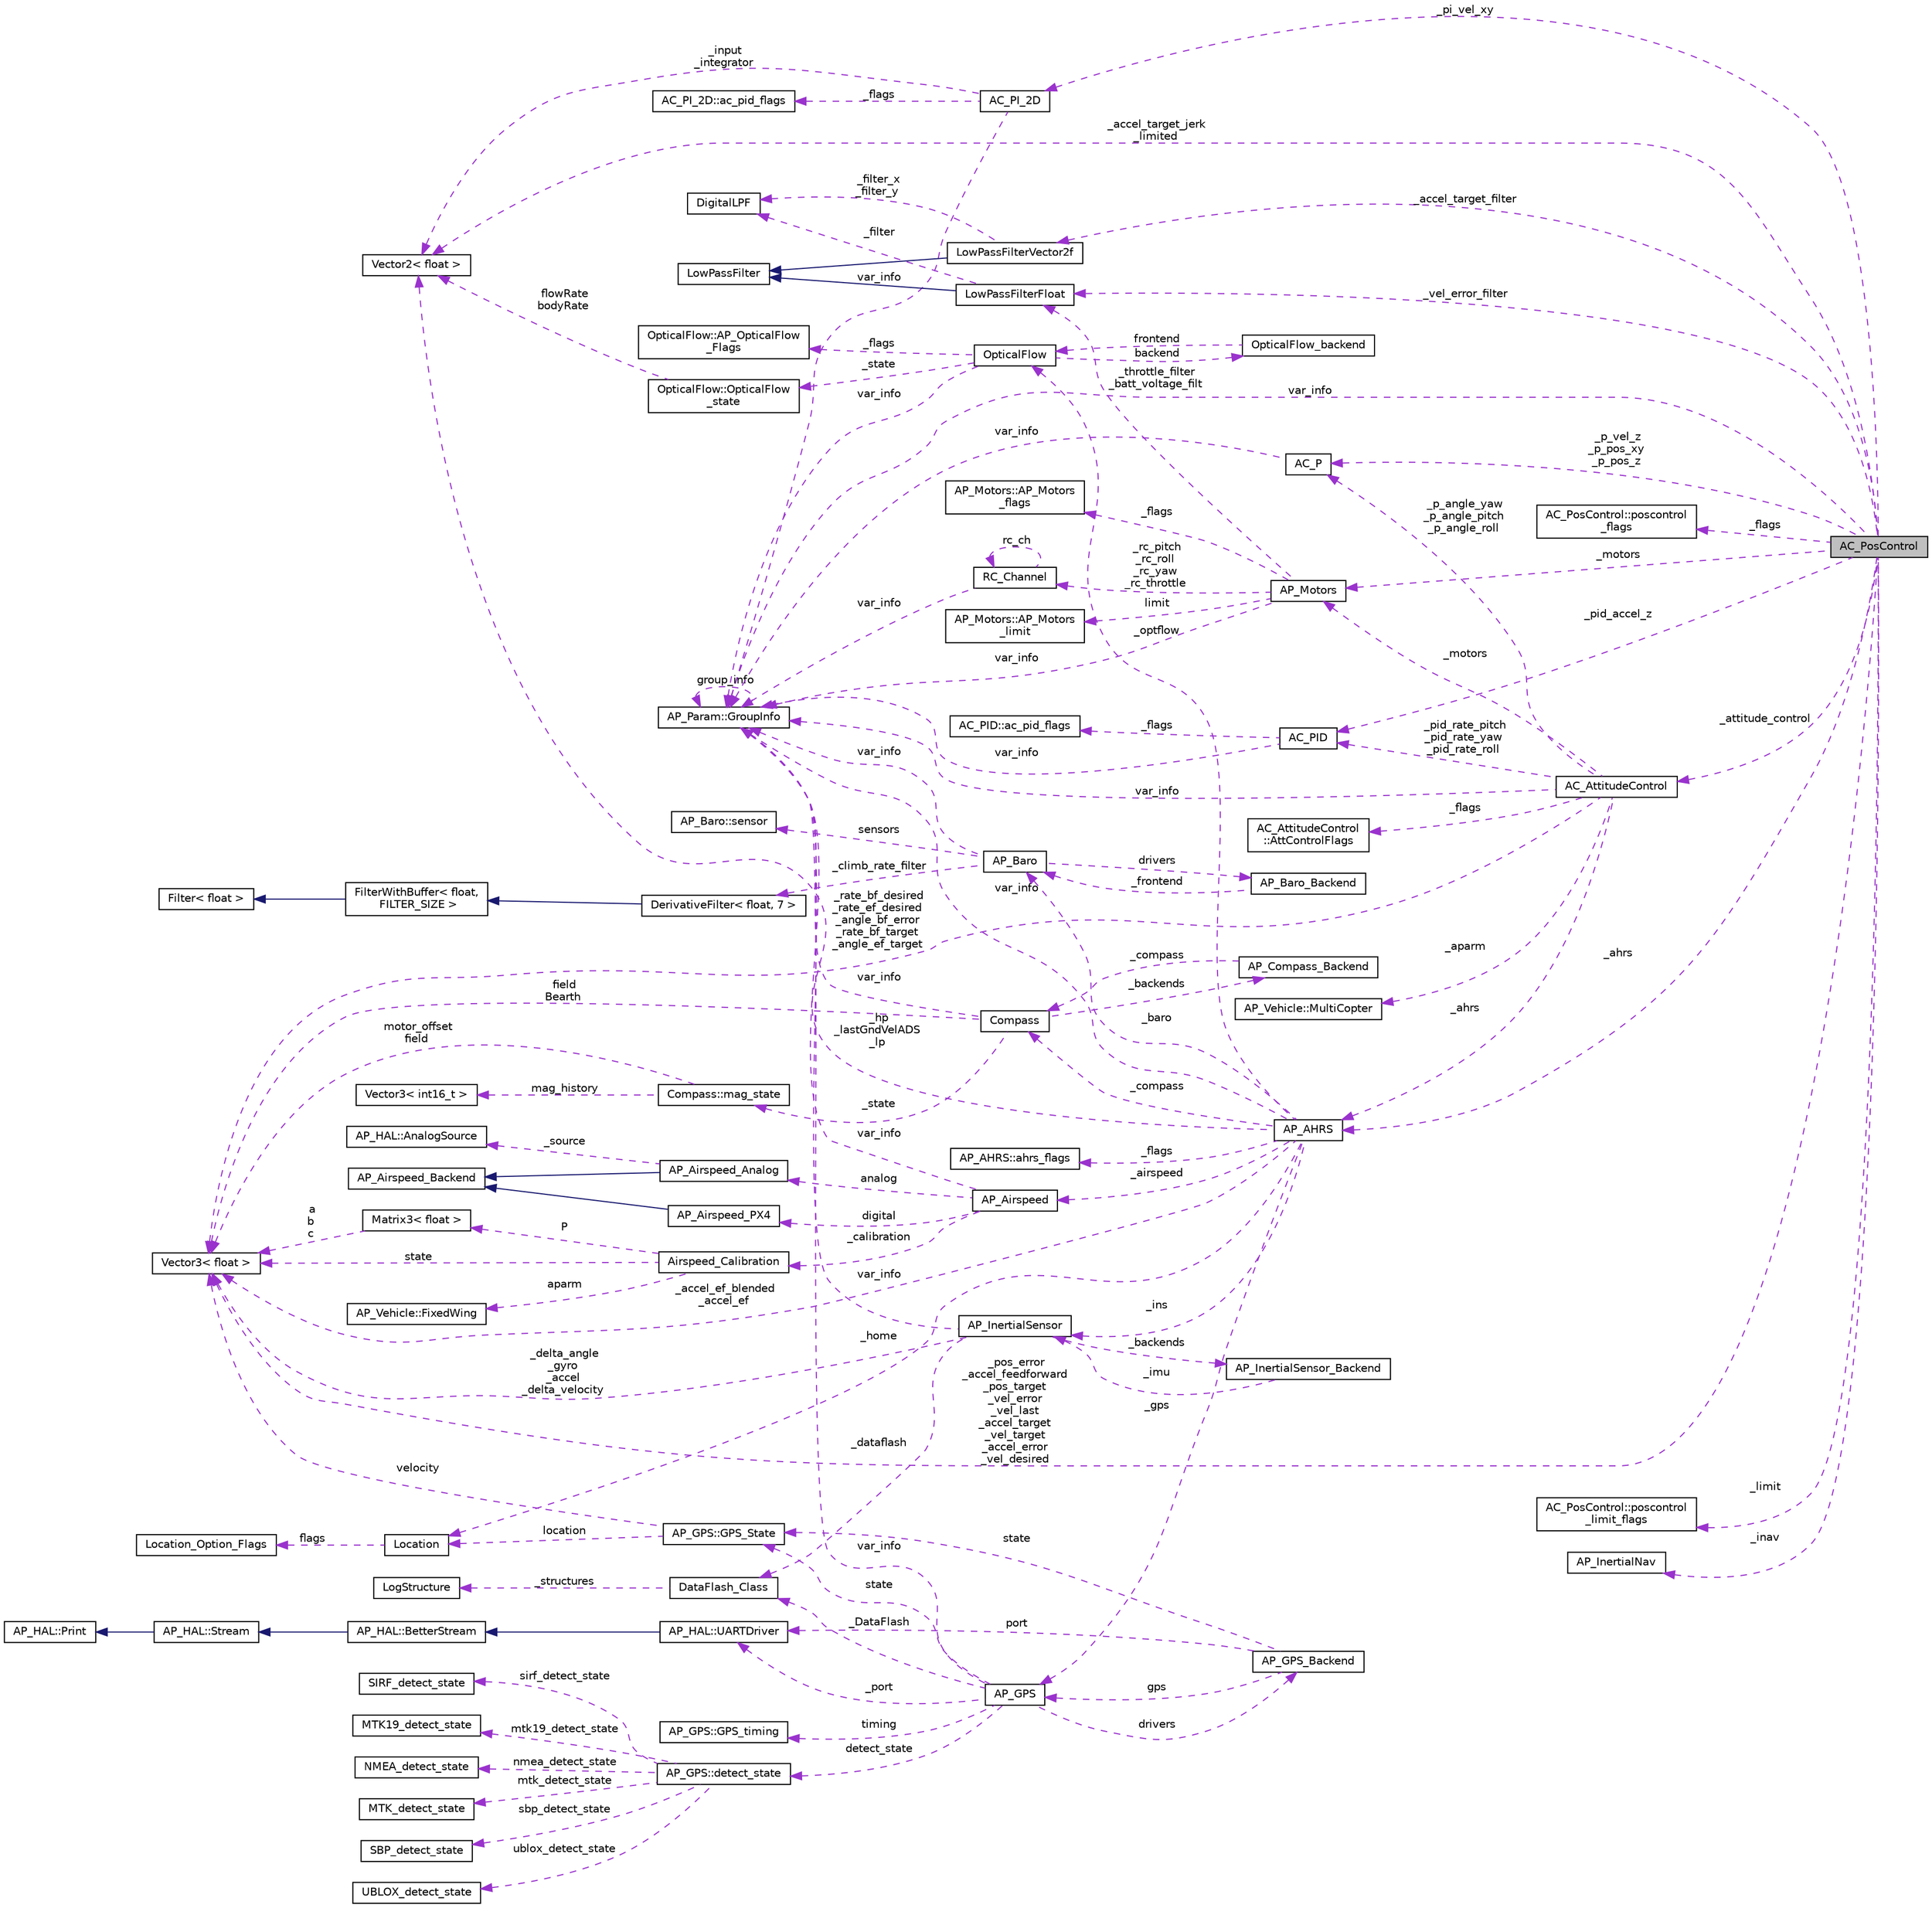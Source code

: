 digraph "AC_PosControl"
{
 // INTERACTIVE_SVG=YES
  edge [fontname="Helvetica",fontsize="10",labelfontname="Helvetica",labelfontsize="10"];
  node [fontname="Helvetica",fontsize="10",shape=record];
  rankdir="LR";
  Node1 [label="AC_PosControl",height=0.2,width=0.4,color="black", fillcolor="grey75", style="filled" fontcolor="black"];
  Node2 -> Node1 [dir="back",color="darkorchid3",fontsize="10",style="dashed",label=" _pi_vel_xy" ,fontname="Helvetica"];
  Node2 [label="AC_PI_2D",height=0.2,width=0.4,color="black", fillcolor="white", style="filled",URL="$classAC__PI__2D.html",tooltip="Copter PID control class. "];
  Node3 -> Node2 [dir="back",color="darkorchid3",fontsize="10",style="dashed",label=" _flags" ,fontname="Helvetica"];
  Node3 [label="AC_PI_2D::ac_pid_flags",height=0.2,width=0.4,color="black", fillcolor="white", style="filled",URL="$structAC__PI__2D_1_1ac__pid__flags.html"];
  Node4 -> Node2 [dir="back",color="darkorchid3",fontsize="10",style="dashed",label=" var_info" ,fontname="Helvetica"];
  Node4 [label="AP_Param::GroupInfo",height=0.2,width=0.4,color="black", fillcolor="white", style="filled",URL="$structAP__Param_1_1GroupInfo.html"];
  Node4 -> Node4 [dir="back",color="darkorchid3",fontsize="10",style="dashed",label=" group_info" ,fontname="Helvetica"];
  Node5 -> Node2 [dir="back",color="darkorchid3",fontsize="10",style="dashed",label=" _input\n_integrator" ,fontname="Helvetica"];
  Node5 [label="Vector2\< float \>",height=0.2,width=0.4,color="black", fillcolor="white", style="filled",URL="$structVector2.html"];
  Node6 -> Node1 [dir="back",color="darkorchid3",fontsize="10",style="dashed",label=" _accel_target_filter" ,fontname="Helvetica"];
  Node6 [label="LowPassFilterVector2f",height=0.2,width=0.4,color="black", fillcolor="white", style="filled",URL="$classLowPassFilterVector2f.html"];
  Node7 -> Node6 [dir="back",color="midnightblue",fontsize="10",style="solid",fontname="Helvetica"];
  Node7 [label="LowPassFilter",height=0.2,width=0.4,color="black", fillcolor="white", style="filled",URL="$classLowPassFilter.html"];
  Node8 -> Node6 [dir="back",color="darkorchid3",fontsize="10",style="dashed",label=" _filter_x\n_filter_y" ,fontname="Helvetica"];
  Node8 [label="DigitalLPF",height=0.2,width=0.4,color="black", fillcolor="white", style="filled",URL="$classDigitalLPF.html"];
  Node9 -> Node1 [dir="back",color="darkorchid3",fontsize="10",style="dashed",label=" _p_vel_z\n_p_pos_xy\n_p_pos_z" ,fontname="Helvetica"];
  Node9 [label="AC_P",height=0.2,width=0.4,color="black", fillcolor="white", style="filled",URL="$classAC__P.html",tooltip="Object managing one P controller. "];
  Node4 -> Node9 [dir="back",color="darkorchid3",fontsize="10",style="dashed",label=" var_info" ,fontname="Helvetica"];
  Node4 -> Node1 [dir="back",color="darkorchid3",fontsize="10",style="dashed",label=" var_info" ,fontname="Helvetica"];
  Node10 -> Node1 [dir="back",color="darkorchid3",fontsize="10",style="dashed",label=" _pos_error\n_accel_feedforward\n_pos_target\n_vel_error\n_vel_last\n_accel_target\n_vel_target\n_accel_error\n_vel_desired" ,fontname="Helvetica"];
  Node10 [label="Vector3\< float \>",height=0.2,width=0.4,color="black", fillcolor="white", style="filled",URL="$classVector3.html"];
  Node11 -> Node1 [dir="back",color="darkorchid3",fontsize="10",style="dashed",label=" _flags" ,fontname="Helvetica"];
  Node11 [label="AC_PosControl::poscontrol\l_flags",height=0.2,width=0.4,color="black", fillcolor="white", style="filled",URL="$structAC__PosControl_1_1poscontrol__flags.html"];
  Node5 -> Node1 [dir="back",color="darkorchid3",fontsize="10",style="dashed",label=" _accel_target_jerk\l_limited" ,fontname="Helvetica"];
  Node12 -> Node1 [dir="back",color="darkorchid3",fontsize="10",style="dashed",label=" _attitude_control" ,fontname="Helvetica"];
  Node12 [label="AC_AttitudeControl",height=0.2,width=0.4,color="black", fillcolor="white", style="filled",URL="$classAC__AttitudeControl.html"];
  Node9 -> Node12 [dir="back",color="darkorchid3",fontsize="10",style="dashed",label=" _p_angle_yaw\n_p_angle_pitch\n_p_angle_roll" ,fontname="Helvetica"];
  Node13 -> Node12 [dir="back",color="darkorchid3",fontsize="10",style="dashed",label=" _flags" ,fontname="Helvetica"];
  Node13 [label="AC_AttitudeControl\l::AttControlFlags",height=0.2,width=0.4,color="black", fillcolor="white", style="filled",URL="$structAC__AttitudeControl_1_1AttControlFlags.html"];
  Node4 -> Node12 [dir="back",color="darkorchid3",fontsize="10",style="dashed",label=" var_info" ,fontname="Helvetica"];
  Node10 -> Node12 [dir="back",color="darkorchid3",fontsize="10",style="dashed",label=" _rate_bf_desired\n_rate_ef_desired\n_angle_bf_error\n_rate_bf_target\n_angle_ef_target" ,fontname="Helvetica"];
  Node14 -> Node12 [dir="back",color="darkorchid3",fontsize="10",style="dashed",label=" _aparm" ,fontname="Helvetica"];
  Node14 [label="AP_Vehicle::MultiCopter",height=0.2,width=0.4,color="black", fillcolor="white", style="filled",URL="$structAP__Vehicle_1_1MultiCopter.html"];
  Node15 -> Node12 [dir="back",color="darkorchid3",fontsize="10",style="dashed",label=" _ahrs" ,fontname="Helvetica"];
  Node15 [label="AP_AHRS",height=0.2,width=0.4,color="black", fillcolor="white", style="filled",URL="$classAP__AHRS.html"];
  Node16 -> Node15 [dir="back",color="darkorchid3",fontsize="10",style="dashed",label=" _flags" ,fontname="Helvetica"];
  Node16 [label="AP_AHRS::ahrs_flags",height=0.2,width=0.4,color="black", fillcolor="white", style="filled",URL="$structAP__AHRS_1_1ahrs__flags.html"];
  Node17 -> Node15 [dir="back",color="darkorchid3",fontsize="10",style="dashed",label=" _baro" ,fontname="Helvetica"];
  Node17 [label="AP_Baro",height=0.2,width=0.4,color="black", fillcolor="white", style="filled",URL="$classAP__Baro.html"];
  Node18 -> Node17 [dir="back",color="darkorchid3",fontsize="10",style="dashed",label=" sensors" ,fontname="Helvetica"];
  Node18 [label="AP_Baro::sensor",height=0.2,width=0.4,color="black", fillcolor="white", style="filled",URL="$structAP__Baro_1_1sensor.html"];
  Node19 -> Node17 [dir="back",color="darkorchid3",fontsize="10",style="dashed",label=" _climb_rate_filter" ,fontname="Helvetica"];
  Node19 [label="DerivativeFilter\< float, 7 \>",height=0.2,width=0.4,color="black", fillcolor="white", style="filled",URL="$classDerivativeFilter.html"];
  Node20 -> Node19 [dir="back",color="midnightblue",fontsize="10",style="solid",fontname="Helvetica"];
  Node20 [label="FilterWithBuffer\< float,\l FILTER_SIZE \>",height=0.2,width=0.4,color="black", fillcolor="white", style="filled",URL="$classFilterWithBuffer.html"];
  Node21 -> Node20 [dir="back",color="midnightblue",fontsize="10",style="solid",fontname="Helvetica"];
  Node21 [label="Filter\< float \>",height=0.2,width=0.4,color="black", fillcolor="white", style="filled",URL="$classFilter.html"];
  Node4 -> Node17 [dir="back",color="darkorchid3",fontsize="10",style="dashed",label=" var_info" ,fontname="Helvetica"];
  Node22 -> Node17 [dir="back",color="darkorchid3",fontsize="10",style="dashed",label=" drivers" ,fontname="Helvetica"];
  Node22 [label="AP_Baro_Backend",height=0.2,width=0.4,color="black", fillcolor="white", style="filled",URL="$classAP__Baro__Backend.html",tooltip="-*- tab-width: 4; Mode: C++; c-basic-offset: 4; indent-tabs-mode: nil -*- "];
  Node17 -> Node22 [dir="back",color="darkorchid3",fontsize="10",style="dashed",label=" _frontend" ,fontname="Helvetica"];
  Node23 -> Node15 [dir="back",color="darkorchid3",fontsize="10",style="dashed",label=" _optflow" ,fontname="Helvetica"];
  Node23 [label="OpticalFlow",height=0.2,width=0.4,color="black", fillcolor="white", style="filled",URL="$classOpticalFlow.html"];
  Node4 -> Node23 [dir="back",color="darkorchid3",fontsize="10",style="dashed",label=" var_info" ,fontname="Helvetica"];
  Node24 -> Node23 [dir="back",color="darkorchid3",fontsize="10",style="dashed",label=" _state" ,fontname="Helvetica"];
  Node24 [label="OpticalFlow::OpticalFlow\l_state",height=0.2,width=0.4,color="black", fillcolor="white", style="filled",URL="$structOpticalFlow_1_1OpticalFlow__state.html"];
  Node5 -> Node24 [dir="back",color="darkorchid3",fontsize="10",style="dashed",label=" flowRate\nbodyRate" ,fontname="Helvetica"];
  Node25 -> Node23 [dir="back",color="darkorchid3",fontsize="10",style="dashed",label=" backend" ,fontname="Helvetica"];
  Node25 [label="OpticalFlow_backend",height=0.2,width=0.4,color="black", fillcolor="white", style="filled",URL="$classOpticalFlow__backend.html"];
  Node23 -> Node25 [dir="back",color="darkorchid3",fontsize="10",style="dashed",label=" frontend" ,fontname="Helvetica"];
  Node26 -> Node23 [dir="back",color="darkorchid3",fontsize="10",style="dashed",label=" _flags" ,fontname="Helvetica"];
  Node26 [label="OpticalFlow::AP_OpticalFlow\l_Flags",height=0.2,width=0.4,color="black", fillcolor="white", style="filled",URL="$structOpticalFlow_1_1AP__OpticalFlow__Flags.html"];
  Node4 -> Node15 [dir="back",color="darkorchid3",fontsize="10",style="dashed",label=" var_info" ,fontname="Helvetica"];
  Node10 -> Node15 [dir="back",color="darkorchid3",fontsize="10",style="dashed",label=" _accel_ef_blended\n_accel_ef" ,fontname="Helvetica"];
  Node27 -> Node15 [dir="back",color="darkorchid3",fontsize="10",style="dashed",label=" _ins" ,fontname="Helvetica"];
  Node27 [label="AP_InertialSensor",height=0.2,width=0.4,color="black", fillcolor="white", style="filled",URL="$classAP__InertialSensor.html"];
  Node28 -> Node27 [dir="back",color="darkorchid3",fontsize="10",style="dashed",label=" _backends" ,fontname="Helvetica"];
  Node28 [label="AP_InertialSensor_Backend",height=0.2,width=0.4,color="black", fillcolor="white", style="filled",URL="$classAP__InertialSensor__Backend.html"];
  Node27 -> Node28 [dir="back",color="darkorchid3",fontsize="10",style="dashed",label=" _imu" ,fontname="Helvetica"];
  Node29 -> Node27 [dir="back",color="darkorchid3",fontsize="10",style="dashed",label=" _dataflash" ,fontname="Helvetica"];
  Node29 [label="DataFlash_Class",height=0.2,width=0.4,color="black", fillcolor="white", style="filled",URL="$classDataFlash__Class.html",tooltip="-*- tab-width: 4; Mode: C++; c-basic-offset: 4; indent-tabs-mode: nil -*- "];
  Node30 -> Node29 [dir="back",color="darkorchid3",fontsize="10",style="dashed",label=" _structures" ,fontname="Helvetica"];
  Node30 [label="LogStructure",height=0.2,width=0.4,color="black", fillcolor="white", style="filled",URL="$structLogStructure.html"];
  Node4 -> Node27 [dir="back",color="darkorchid3",fontsize="10",style="dashed",label=" var_info" ,fontname="Helvetica"];
  Node10 -> Node27 [dir="back",color="darkorchid3",fontsize="10",style="dashed",label=" _delta_angle\n_gyro\n_accel\n_delta_velocity" ,fontname="Helvetica"];
  Node31 -> Node15 [dir="back",color="darkorchid3",fontsize="10",style="dashed",label=" _airspeed" ,fontname="Helvetica"];
  Node31 [label="AP_Airspeed",height=0.2,width=0.4,color="black", fillcolor="white", style="filled",URL="$classAP__Airspeed.html"];
  Node32 -> Node31 [dir="back",color="darkorchid3",fontsize="10",style="dashed",label=" analog" ,fontname="Helvetica"];
  Node32 [label="AP_Airspeed_Analog",height=0.2,width=0.4,color="black", fillcolor="white", style="filled",URL="$classAP__Airspeed__Analog.html",tooltip="-*- tab-width: 4; Mode: C++; c-basic-offset: 4; indent-tabs-mode: nil -*- "];
  Node33 -> Node32 [dir="back",color="midnightblue",fontsize="10",style="solid",fontname="Helvetica"];
  Node33 [label="AP_Airspeed_Backend",height=0.2,width=0.4,color="black", fillcolor="white", style="filled",URL="$classAP__Airspeed__Backend.html",tooltip="-*- tab-width: 4; Mode: C++; c-basic-offset: 4; indent-tabs-mode: nil -*- "];
  Node34 -> Node32 [dir="back",color="darkorchid3",fontsize="10",style="dashed",label=" _source" ,fontname="Helvetica"];
  Node34 [label="AP_HAL::AnalogSource",height=0.2,width=0.4,color="black", fillcolor="white", style="filled",URL="$classAP__HAL_1_1AnalogSource.html"];
  Node4 -> Node31 [dir="back",color="darkorchid3",fontsize="10",style="dashed",label=" var_info" ,fontname="Helvetica"];
  Node35 -> Node31 [dir="back",color="darkorchid3",fontsize="10",style="dashed",label=" digital" ,fontname="Helvetica"];
  Node35 [label="AP_Airspeed_PX4",height=0.2,width=0.4,color="black", fillcolor="white", style="filled",URL="$classAP__Airspeed__PX4.html",tooltip="-*- tab-width: 4; Mode: C++; c-basic-offset: 4; indent-tabs-mode: nil -*- "];
  Node33 -> Node35 [dir="back",color="midnightblue",fontsize="10",style="solid",fontname="Helvetica"];
  Node36 -> Node31 [dir="back",color="darkorchid3",fontsize="10",style="dashed",label=" _calibration" ,fontname="Helvetica"];
  Node36 [label="Airspeed_Calibration",height=0.2,width=0.4,color="black", fillcolor="white", style="filled",URL="$classAirspeed__Calibration.html",tooltip="-*- tab-width: 4; Mode: C++; c-basic-offset: 4; indent-tabs-mode: nil -*- "];
  Node37 -> Node36 [dir="back",color="darkorchid3",fontsize="10",style="dashed",label=" P" ,fontname="Helvetica"];
  Node37 [label="Matrix3\< float \>",height=0.2,width=0.4,color="black", fillcolor="white", style="filled",URL="$classMatrix3.html"];
  Node10 -> Node37 [dir="back",color="darkorchid3",fontsize="10",style="dashed",label=" a\nb\nc" ,fontname="Helvetica"];
  Node10 -> Node36 [dir="back",color="darkorchid3",fontsize="10",style="dashed",label=" state" ,fontname="Helvetica"];
  Node38 -> Node36 [dir="back",color="darkorchid3",fontsize="10",style="dashed",label=" aparm" ,fontname="Helvetica"];
  Node38 [label="AP_Vehicle::FixedWing",height=0.2,width=0.4,color="black", fillcolor="white", style="filled",URL="$structAP__Vehicle_1_1FixedWing.html"];
  Node5 -> Node15 [dir="back",color="darkorchid3",fontsize="10",style="dashed",label=" _hp\n_lastGndVelADS\n_lp" ,fontname="Helvetica"];
  Node39 -> Node15 [dir="back",color="darkorchid3",fontsize="10",style="dashed",label=" _gps" ,fontname="Helvetica"];
  Node39 [label="AP_GPS",height=0.2,width=0.4,color="black", fillcolor="white", style="filled",URL="$classAP__GPS.html"];
  Node40 -> Node39 [dir="back",color="darkorchid3",fontsize="10",style="dashed",label=" detect_state" ,fontname="Helvetica"];
  Node40 [label="AP_GPS::detect_state",height=0.2,width=0.4,color="black", fillcolor="white", style="filled",URL="$structAP__GPS_1_1detect__state.html"];
  Node41 -> Node40 [dir="back",color="darkorchid3",fontsize="10",style="dashed",label=" sbp_detect_state" ,fontname="Helvetica"];
  Node41 [label="SBP_detect_state",height=0.2,width=0.4,color="black", fillcolor="white", style="filled",URL="$structSBP__detect__state.html"];
  Node42 -> Node40 [dir="back",color="darkorchid3",fontsize="10",style="dashed",label=" ublox_detect_state" ,fontname="Helvetica"];
  Node42 [label="UBLOX_detect_state",height=0.2,width=0.4,color="black", fillcolor="white", style="filled",URL="$structUBLOX__detect__state.html"];
  Node43 -> Node40 [dir="back",color="darkorchid3",fontsize="10",style="dashed",label=" sirf_detect_state" ,fontname="Helvetica"];
  Node43 [label="SIRF_detect_state",height=0.2,width=0.4,color="black", fillcolor="white", style="filled",URL="$structSIRF__detect__state.html"];
  Node44 -> Node40 [dir="back",color="darkorchid3",fontsize="10",style="dashed",label=" mtk19_detect_state" ,fontname="Helvetica"];
  Node44 [label="MTK19_detect_state",height=0.2,width=0.4,color="black", fillcolor="white", style="filled",URL="$structMTK19__detect__state.html"];
  Node45 -> Node40 [dir="back",color="darkorchid3",fontsize="10",style="dashed",label=" nmea_detect_state" ,fontname="Helvetica"];
  Node45 [label="NMEA_detect_state",height=0.2,width=0.4,color="black", fillcolor="white", style="filled",URL="$structNMEA__detect__state.html"];
  Node46 -> Node40 [dir="back",color="darkorchid3",fontsize="10",style="dashed",label=" mtk_detect_state" ,fontname="Helvetica"];
  Node46 [label="MTK_detect_state",height=0.2,width=0.4,color="black", fillcolor="white", style="filled",URL="$structMTK__detect__state.html"];
  Node47 -> Node39 [dir="back",color="darkorchid3",fontsize="10",style="dashed",label=" timing" ,fontname="Helvetica"];
  Node47 [label="AP_GPS::GPS_timing",height=0.2,width=0.4,color="black", fillcolor="white", style="filled",URL="$structAP__GPS_1_1GPS__timing.html"];
  Node48 -> Node39 [dir="back",color="darkorchid3",fontsize="10",style="dashed",label=" drivers" ,fontname="Helvetica"];
  Node48 [label="AP_GPS_Backend",height=0.2,width=0.4,color="black", fillcolor="white", style="filled",URL="$classAP__GPS__Backend.html"];
  Node49 -> Node48 [dir="back",color="darkorchid3",fontsize="10",style="dashed",label=" port" ,fontname="Helvetica"];
  Node49 [label="AP_HAL::UARTDriver",height=0.2,width=0.4,color="black", fillcolor="white", style="filled",URL="$classAP__HAL_1_1UARTDriver.html"];
  Node50 -> Node49 [dir="back",color="midnightblue",fontsize="10",style="solid",fontname="Helvetica"];
  Node50 [label="AP_HAL::BetterStream",height=0.2,width=0.4,color="black", fillcolor="white", style="filled",URL="$classAP__HAL_1_1BetterStream.html"];
  Node51 -> Node50 [dir="back",color="midnightblue",fontsize="10",style="solid",fontname="Helvetica"];
  Node51 [label="AP_HAL::Stream",height=0.2,width=0.4,color="black", fillcolor="white", style="filled",URL="$classAP__HAL_1_1Stream.html"];
  Node52 -> Node51 [dir="back",color="midnightblue",fontsize="10",style="solid",fontname="Helvetica"];
  Node52 [label="AP_HAL::Print",height=0.2,width=0.4,color="black", fillcolor="white", style="filled",URL="$classAP__HAL_1_1Print.html"];
  Node39 -> Node48 [dir="back",color="darkorchid3",fontsize="10",style="dashed",label=" gps" ,fontname="Helvetica"];
  Node53 -> Node48 [dir="back",color="darkorchid3",fontsize="10",style="dashed",label=" state" ,fontname="Helvetica"];
  Node53 [label="AP_GPS::GPS_State",height=0.2,width=0.4,color="black", fillcolor="white", style="filled",URL="$structAP__GPS_1_1GPS__State.html"];
  Node10 -> Node53 [dir="back",color="darkorchid3",fontsize="10",style="dashed",label=" velocity" ,fontname="Helvetica"];
  Node54 -> Node53 [dir="back",color="darkorchid3",fontsize="10",style="dashed",label=" location" ,fontname="Helvetica"];
  Node54 [label="Location",height=0.2,width=0.4,color="black", fillcolor="white", style="filled",URL="$structLocation.html"];
  Node55 -> Node54 [dir="back",color="darkorchid3",fontsize="10",style="dashed",label=" flags" ,fontname="Helvetica"];
  Node55 [label="Location_Option_Flags",height=0.2,width=0.4,color="black", fillcolor="white", style="filled",URL="$structLocation__Option__Flags.html"];
  Node29 -> Node39 [dir="back",color="darkorchid3",fontsize="10",style="dashed",label=" _DataFlash" ,fontname="Helvetica"];
  Node49 -> Node39 [dir="back",color="darkorchid3",fontsize="10",style="dashed",label=" _port" ,fontname="Helvetica"];
  Node4 -> Node39 [dir="back",color="darkorchid3",fontsize="10",style="dashed",label=" var_info" ,fontname="Helvetica"];
  Node53 -> Node39 [dir="back",color="darkorchid3",fontsize="10",style="dashed",label=" state" ,fontname="Helvetica"];
  Node54 -> Node15 [dir="back",color="darkorchid3",fontsize="10",style="dashed",label=" _home" ,fontname="Helvetica"];
  Node56 -> Node15 [dir="back",color="darkorchid3",fontsize="10",style="dashed",label=" _compass" ,fontname="Helvetica"];
  Node56 [label="Compass",height=0.2,width=0.4,color="black", fillcolor="white", style="filled",URL="$classCompass.html"];
  Node4 -> Node56 [dir="back",color="darkorchid3",fontsize="10",style="dashed",label=" var_info" ,fontname="Helvetica"];
  Node10 -> Node56 [dir="back",color="darkorchid3",fontsize="10",style="dashed",label=" field\nBearth" ,fontname="Helvetica"];
  Node57 -> Node56 [dir="back",color="darkorchid3",fontsize="10",style="dashed",label=" _backends" ,fontname="Helvetica"];
  Node57 [label="AP_Compass_Backend",height=0.2,width=0.4,color="black", fillcolor="white", style="filled",URL="$classAP__Compass__Backend.html"];
  Node56 -> Node57 [dir="back",color="darkorchid3",fontsize="10",style="dashed",label=" _compass" ,fontname="Helvetica"];
  Node58 -> Node56 [dir="back",color="darkorchid3",fontsize="10",style="dashed",label=" _state" ,fontname="Helvetica"];
  Node58 [label="Compass::mag_state",height=0.2,width=0.4,color="black", fillcolor="white", style="filled",URL="$structCompass_1_1mag__state.html"];
  Node10 -> Node58 [dir="back",color="darkorchid3",fontsize="10",style="dashed",label=" motor_offset\nfield" ,fontname="Helvetica"];
  Node59 -> Node58 [dir="back",color="darkorchid3",fontsize="10",style="dashed",label=" mag_history" ,fontname="Helvetica"];
  Node59 [label="Vector3\< int16_t \>",height=0.2,width=0.4,color="black", fillcolor="white", style="filled",URL="$classVector3.html"];
  Node60 -> Node12 [dir="back",color="darkorchid3",fontsize="10",style="dashed",label=" _motors" ,fontname="Helvetica"];
  Node60 [label="AP_Motors",height=0.2,width=0.4,color="black", fillcolor="white", style="filled",URL="$classAP__Motors.html"];
  Node61 -> Node60 [dir="back",color="darkorchid3",fontsize="10",style="dashed",label=" limit" ,fontname="Helvetica"];
  Node61 [label="AP_Motors::AP_Motors\l_limit",height=0.2,width=0.4,color="black", fillcolor="white", style="filled",URL="$structAP__Motors_1_1AP__Motors__limit.html"];
  Node4 -> Node60 [dir="back",color="darkorchid3",fontsize="10",style="dashed",label=" var_info" ,fontname="Helvetica"];
  Node62 -> Node60 [dir="back",color="darkorchid3",fontsize="10",style="dashed",label=" _throttle_filter\n_batt_voltage_filt" ,fontname="Helvetica"];
  Node62 [label="LowPassFilterFloat",height=0.2,width=0.4,color="black", fillcolor="white", style="filled",URL="$classLowPassFilterFloat.html"];
  Node7 -> Node62 [dir="back",color="midnightblue",fontsize="10",style="solid",fontname="Helvetica"];
  Node8 -> Node62 [dir="back",color="darkorchid3",fontsize="10",style="dashed",label=" _filter" ,fontname="Helvetica"];
  Node63 -> Node60 [dir="back",color="darkorchid3",fontsize="10",style="dashed",label=" _rc_pitch\n_rc_roll\n_rc_yaw\n_rc_throttle" ,fontname="Helvetica"];
  Node63 [label="RC_Channel",height=0.2,width=0.4,color="black", fillcolor="white", style="filled",URL="$classRC__Channel.html",tooltip="Object managing one RC channel. "];
  Node4 -> Node63 [dir="back",color="darkorchid3",fontsize="10",style="dashed",label=" var_info" ,fontname="Helvetica"];
  Node63 -> Node63 [dir="back",color="darkorchid3",fontsize="10",style="dashed",label=" rc_ch" ,fontname="Helvetica"];
  Node64 -> Node60 [dir="back",color="darkorchid3",fontsize="10",style="dashed",label=" _flags" ,fontname="Helvetica"];
  Node64 [label="AP_Motors::AP_Motors\l_flags",height=0.2,width=0.4,color="black", fillcolor="white", style="filled",URL="$structAP__Motors_1_1AP__Motors__flags.html"];
  Node65 -> Node12 [dir="back",color="darkorchid3",fontsize="10",style="dashed",label=" _pid_rate_pitch\n_pid_rate_yaw\n_pid_rate_roll" ,fontname="Helvetica"];
  Node65 [label="AC_PID",height=0.2,width=0.4,color="black", fillcolor="white", style="filled",URL="$classAC__PID.html",tooltip="Copter PID control class. "];
  Node66 -> Node65 [dir="back",color="darkorchid3",fontsize="10",style="dashed",label=" _flags" ,fontname="Helvetica"];
  Node66 [label="AC_PID::ac_pid_flags",height=0.2,width=0.4,color="black", fillcolor="white", style="filled",URL="$structAC__PID_1_1ac__pid__flags.html"];
  Node4 -> Node65 [dir="back",color="darkorchid3",fontsize="10",style="dashed",label=" var_info" ,fontname="Helvetica"];
  Node67 -> Node1 [dir="back",color="darkorchid3",fontsize="10",style="dashed",label=" _limit" ,fontname="Helvetica"];
  Node67 [label="AC_PosControl::poscontrol\l_limit_flags",height=0.2,width=0.4,color="black", fillcolor="white", style="filled",URL="$structAC__PosControl_1_1poscontrol__limit__flags.html"];
  Node15 -> Node1 [dir="back",color="darkorchid3",fontsize="10",style="dashed",label=" _ahrs" ,fontname="Helvetica"];
  Node62 -> Node1 [dir="back",color="darkorchid3",fontsize="10",style="dashed",label=" _vel_error_filter" ,fontname="Helvetica"];
  Node60 -> Node1 [dir="back",color="darkorchid3",fontsize="10",style="dashed",label=" _motors" ,fontname="Helvetica"];
  Node68 -> Node1 [dir="back",color="darkorchid3",fontsize="10",style="dashed",label=" _inav" ,fontname="Helvetica"];
  Node68 [label="AP_InertialNav",height=0.2,width=0.4,color="black", fillcolor="white", style="filled",URL="$classAP__InertialNav.html",tooltip="-*- tab-width: 4; Mode: C++; c-basic-offset: 4; indent-tabs-mode: nil -*- "];
  Node65 -> Node1 [dir="back",color="darkorchid3",fontsize="10",style="dashed",label=" _pid_accel_z" ,fontname="Helvetica"];
}
